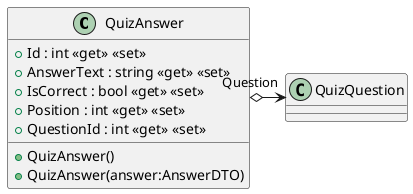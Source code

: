 @startuml
class QuizAnswer {
    + QuizAnswer()
    + QuizAnswer(answer:AnswerDTO)
    + Id : int <<get>> <<set>>
    + AnswerText : string <<get>> <<set>>
    + IsCorrect : bool <<get>> <<set>>
    + Position : int <<get>> <<set>>
    + QuestionId : int <<get>> <<set>>
}
QuizAnswer o-> "Question" QuizQuestion
@enduml
